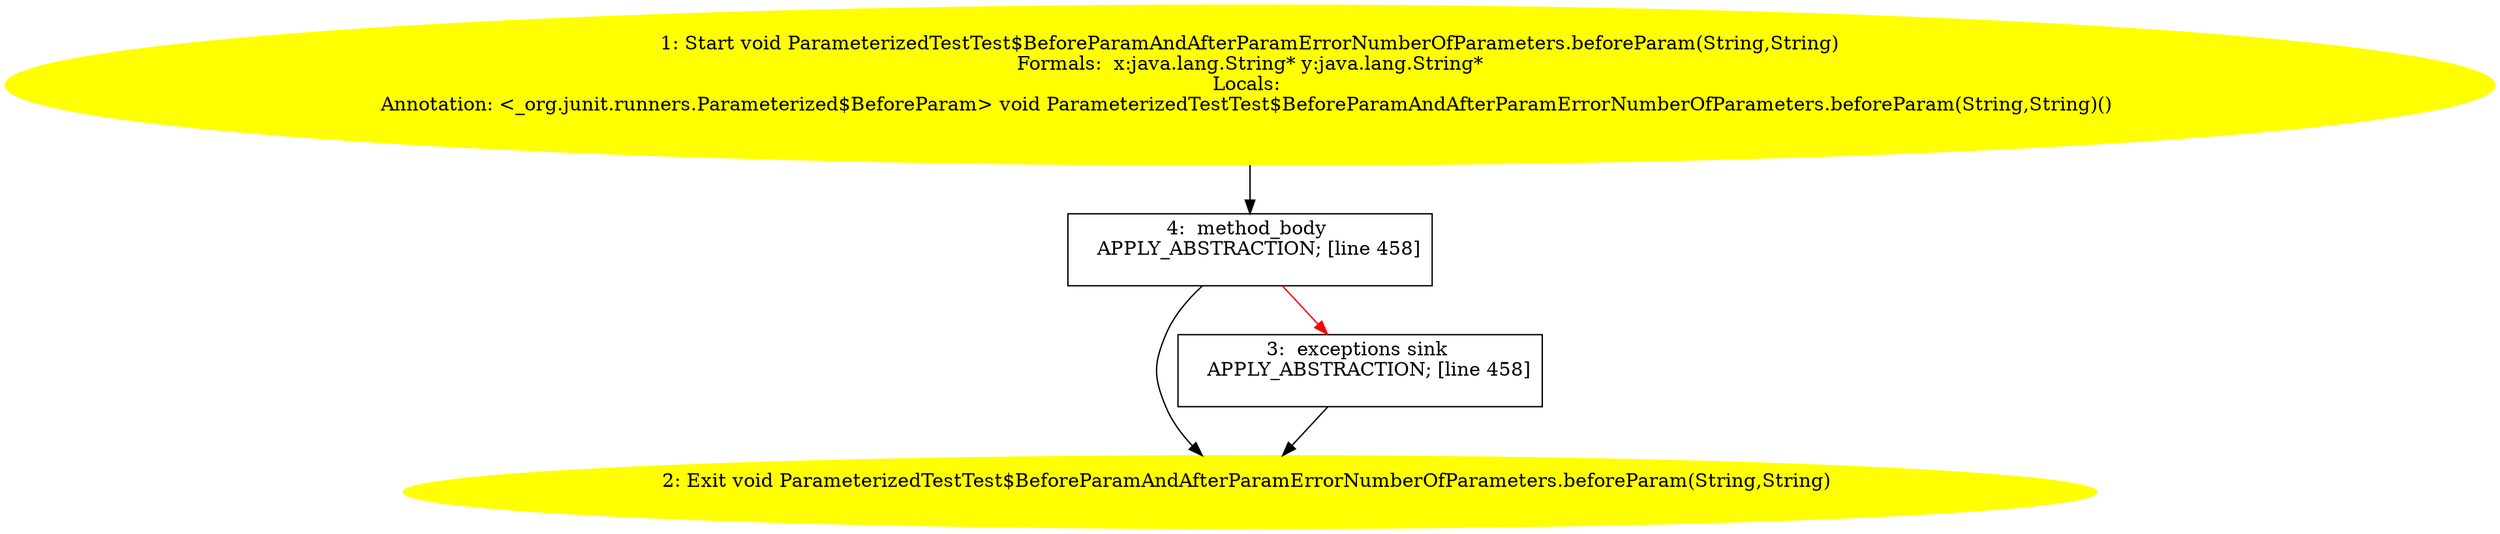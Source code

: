 /* @generated */
digraph cfg {
"org.junit.tests.running.classes.ParameterizedTestTest$BeforeParamAndAfterParamErrorNumberOfParameter.f0990edc293b30c44f8d5cc593ced9fe_1" [label="1: Start void ParameterizedTestTest$BeforeParamAndAfterParamErrorNumberOfParameters.beforeParam(String,String)\nFormals:  x:java.lang.String* y:java.lang.String*\nLocals: \nAnnotation: <_org.junit.runners.Parameterized$BeforeParam> void ParameterizedTestTest$BeforeParamAndAfterParamErrorNumberOfParameters.beforeParam(String,String)() \n  " color=yellow style=filled]
	

	 "org.junit.tests.running.classes.ParameterizedTestTest$BeforeParamAndAfterParamErrorNumberOfParameter.f0990edc293b30c44f8d5cc593ced9fe_1" -> "org.junit.tests.running.classes.ParameterizedTestTest$BeforeParamAndAfterParamErrorNumberOfParameter.f0990edc293b30c44f8d5cc593ced9fe_4" ;
"org.junit.tests.running.classes.ParameterizedTestTest$BeforeParamAndAfterParamErrorNumberOfParameter.f0990edc293b30c44f8d5cc593ced9fe_2" [label="2: Exit void ParameterizedTestTest$BeforeParamAndAfterParamErrorNumberOfParameters.beforeParam(String,String) \n  " color=yellow style=filled]
	

"org.junit.tests.running.classes.ParameterizedTestTest$BeforeParamAndAfterParamErrorNumberOfParameter.f0990edc293b30c44f8d5cc593ced9fe_3" [label="3:  exceptions sink \n   APPLY_ABSTRACTION; [line 458]\n " shape="box"]
	

	 "org.junit.tests.running.classes.ParameterizedTestTest$BeforeParamAndAfterParamErrorNumberOfParameter.f0990edc293b30c44f8d5cc593ced9fe_3" -> "org.junit.tests.running.classes.ParameterizedTestTest$BeforeParamAndAfterParamErrorNumberOfParameter.f0990edc293b30c44f8d5cc593ced9fe_2" ;
"org.junit.tests.running.classes.ParameterizedTestTest$BeforeParamAndAfterParamErrorNumberOfParameter.f0990edc293b30c44f8d5cc593ced9fe_4" [label="4:  method_body \n   APPLY_ABSTRACTION; [line 458]\n " shape="box"]
	

	 "org.junit.tests.running.classes.ParameterizedTestTest$BeforeParamAndAfterParamErrorNumberOfParameter.f0990edc293b30c44f8d5cc593ced9fe_4" -> "org.junit.tests.running.classes.ParameterizedTestTest$BeforeParamAndAfterParamErrorNumberOfParameter.f0990edc293b30c44f8d5cc593ced9fe_2" ;
	 "org.junit.tests.running.classes.ParameterizedTestTest$BeforeParamAndAfterParamErrorNumberOfParameter.f0990edc293b30c44f8d5cc593ced9fe_4" -> "org.junit.tests.running.classes.ParameterizedTestTest$BeforeParamAndAfterParamErrorNumberOfParameter.f0990edc293b30c44f8d5cc593ced9fe_3" [color="red" ];
}
